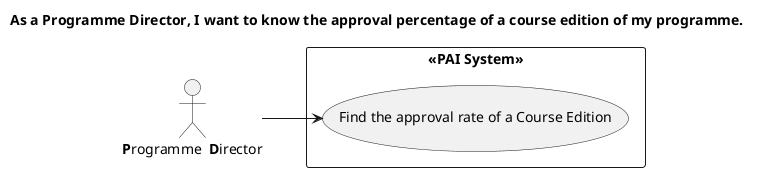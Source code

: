 @startuml

left to right direction

title As a Programme Director, I want to know the approval percentage of a course edition of my programme.

actor ProgrammeDirector as "**P**rogramme  **D**irector"

rectangle "<<PAI System>>" {
    usecase "Find the approval rate of a Course Edition" as usecase
}

ProgrammeDirector --> usecase

@enduml